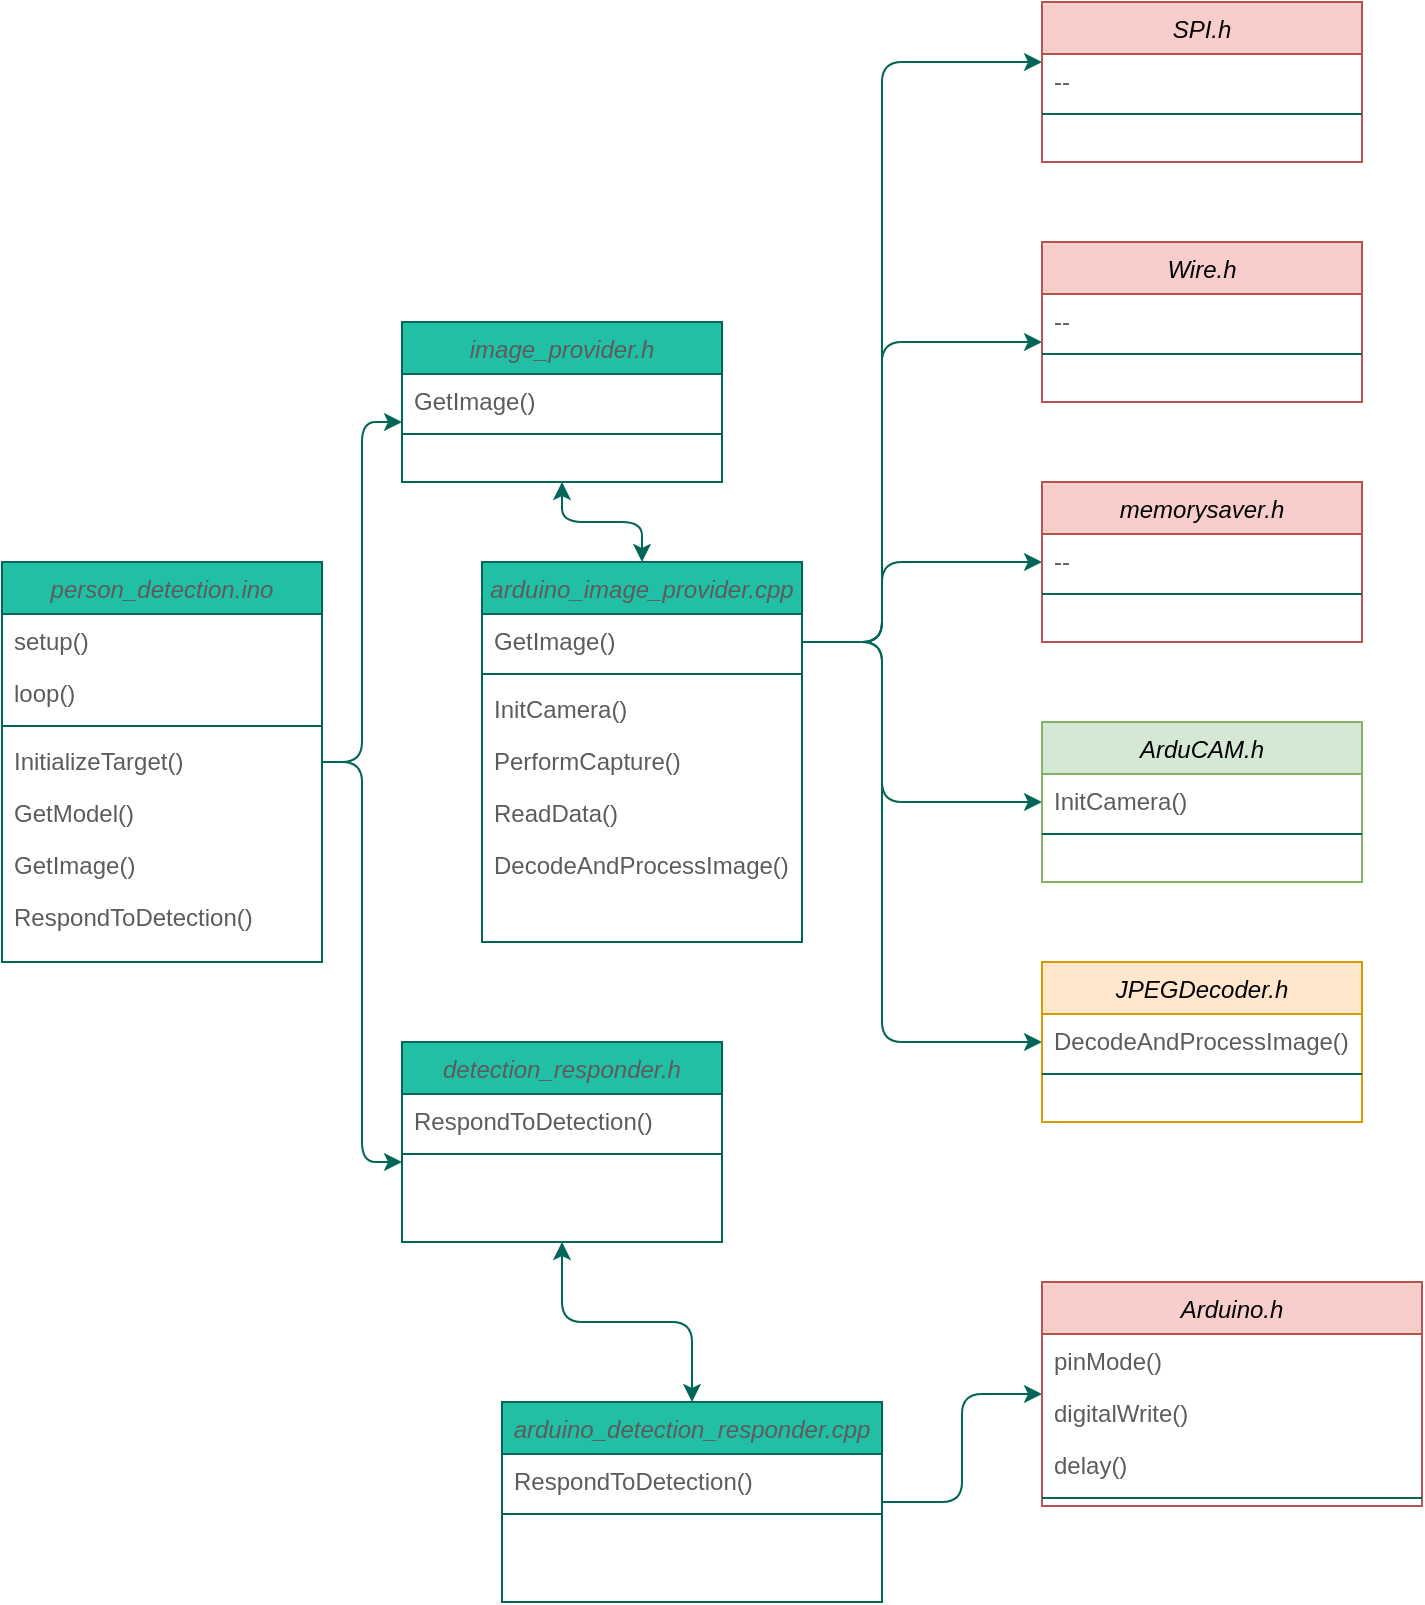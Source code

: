 <mxfile version="15.5.4" type="device"><diagram id="C5RBs43oDa-KdzZeNtuy" name="Page-1"><mxGraphModel dx="1422" dy="762" grid="1" gridSize="10" guides="1" tooltips="1" connect="1" arrows="1" fold="1" page="1" pageScale="1" pageWidth="827" pageHeight="1169" math="0" shadow="0"><root><mxCell id="WIyWlLk6GJQsqaUBKTNV-0"/><mxCell id="WIyWlLk6GJQsqaUBKTNV-1" parent="WIyWlLk6GJQsqaUBKTNV-0"/><mxCell id="P56-mWYjxbJa2kolHA1v-29" value="" style="edgeStyle=orthogonalEdgeStyle;curved=0;rounded=1;sketch=0;orthogonalLoop=1;jettySize=auto;html=1;fontColor=#5C5C5C;strokeColor=#006658;fillColor=#21C0A5;" parent="WIyWlLk6GJQsqaUBKTNV-1" source="zkfFHV4jXpPFQw0GAbJ--0" target="P56-mWYjxbJa2kolHA1v-21" edge="1"><mxGeometry relative="1" as="geometry"><Array as="points"><mxPoint x="220" y="460"/><mxPoint x="220" y="290"/></Array></mxGeometry></mxCell><mxCell id="P56-mWYjxbJa2kolHA1v-81" value="" style="edgeStyle=orthogonalEdgeStyle;curved=0;rounded=1;sketch=0;orthogonalLoop=1;jettySize=auto;html=1;fontColor=#5C5C5C;startArrow=none;startFill=0;strokeColor=#006658;fillColor=#21C0A5;" parent="WIyWlLk6GJQsqaUBKTNV-1" source="zkfFHV4jXpPFQw0GAbJ--0" target="P56-mWYjxbJa2kolHA1v-73" edge="1"><mxGeometry relative="1" as="geometry"><Array as="points"><mxPoint x="220" y="460"/><mxPoint x="220" y="660"/></Array></mxGeometry></mxCell><mxCell id="zkfFHV4jXpPFQw0GAbJ--0" value="person_detection.ino&#10;" style="swimlane;fontStyle=2;align=center;verticalAlign=top;childLayout=stackLayout;horizontal=1;startSize=26;horizontalStack=0;resizeParent=1;resizeLast=0;collapsible=1;marginBottom=0;rounded=0;shadow=0;strokeWidth=1;fillColor=#21C0A5;strokeColor=#006658;fontColor=#5C5C5C;direction=east;" parent="WIyWlLk6GJQsqaUBKTNV-1" vertex="1"><mxGeometry x="40" y="360" width="160" height="200" as="geometry"><mxRectangle x="230" y="140" width="160" height="26" as="alternateBounds"/></mxGeometry></mxCell><mxCell id="zkfFHV4jXpPFQw0GAbJ--1" value="setup()" style="text;align=left;verticalAlign=top;spacingLeft=4;spacingRight=4;overflow=hidden;rotatable=0;points=[[0,0.5],[1,0.5]];portConstraint=eastwest;fontColor=#5C5C5C;" parent="zkfFHV4jXpPFQw0GAbJ--0" vertex="1"><mxGeometry y="26" width="160" height="26" as="geometry"/></mxCell><mxCell id="zkfFHV4jXpPFQw0GAbJ--2" value="loop()" style="text;align=left;verticalAlign=top;spacingLeft=4;spacingRight=4;overflow=hidden;rotatable=0;points=[[0,0.5],[1,0.5]];portConstraint=eastwest;rounded=0;shadow=0;html=0;fontColor=#5C5C5C;" parent="zkfFHV4jXpPFQw0GAbJ--0" vertex="1"><mxGeometry y="52" width="160" height="26" as="geometry"/></mxCell><mxCell id="zkfFHV4jXpPFQw0GAbJ--4" value="" style="line;html=1;strokeWidth=1;align=left;verticalAlign=middle;spacingTop=-1;spacingLeft=3;spacingRight=3;rotatable=0;labelPosition=right;points=[];portConstraint=eastwest;fillColor=#21C0A5;strokeColor=#006658;fontColor=#5C5C5C;" parent="zkfFHV4jXpPFQw0GAbJ--0" vertex="1"><mxGeometry y="78" width="160" height="8" as="geometry"/></mxCell><mxCell id="zkfFHV4jXpPFQw0GAbJ--5" value="InitializeTarget()" style="text;align=left;verticalAlign=top;spacingLeft=4;spacingRight=4;overflow=hidden;rotatable=0;points=[[0,0.5],[1,0.5]];portConstraint=eastwest;fontColor=#5C5C5C;" parent="zkfFHV4jXpPFQw0GAbJ--0" vertex="1"><mxGeometry y="86" width="160" height="26" as="geometry"/></mxCell><mxCell id="P56-mWYjxbJa2kolHA1v-0" value="GetModel()" style="text;strokeColor=none;fillColor=none;align=left;verticalAlign=top;spacingLeft=4;spacingRight=4;overflow=hidden;rotatable=0;points=[[0,0.5],[1,0.5]];portConstraint=eastwest;fontColor=#5C5C5C;" parent="zkfFHV4jXpPFQw0GAbJ--0" vertex="1"><mxGeometry y="112" width="160" height="26" as="geometry"/></mxCell><mxCell id="P56-mWYjxbJa2kolHA1v-1" value="GetImage()" style="text;strokeColor=none;fillColor=none;align=left;verticalAlign=top;spacingLeft=4;spacingRight=4;overflow=hidden;rotatable=0;points=[[0,0.5],[1,0.5]];portConstraint=eastwest;fontColor=#5C5C5C;" parent="zkfFHV4jXpPFQw0GAbJ--0" vertex="1"><mxGeometry y="138" width="160" height="26" as="geometry"/></mxCell><mxCell id="P56-mWYjxbJa2kolHA1v-2" value="RespondToDetection()" style="text;strokeColor=none;fillColor=none;align=left;verticalAlign=top;spacingLeft=4;spacingRight=4;overflow=hidden;rotatable=0;points=[[0,0.5],[1,0.5]];portConstraint=eastwest;rounded=0;sketch=0;fontColor=#5C5C5C;" parent="zkfFHV4jXpPFQw0GAbJ--0" vertex="1"><mxGeometry y="164" width="160" height="26" as="geometry"/></mxCell><mxCell id="P56-mWYjxbJa2kolHA1v-33" value="" style="edgeStyle=orthogonalEdgeStyle;curved=0;rounded=1;sketch=0;orthogonalLoop=1;jettySize=auto;html=1;fontColor=#5C5C5C;strokeColor=#006658;fillColor=#21C0A5;startArrow=classic;startFill=1;" parent="WIyWlLk6GJQsqaUBKTNV-1" source="P56-mWYjxbJa2kolHA1v-21" target="P56-mWYjxbJa2kolHA1v-30" edge="1"><mxGeometry relative="1" as="geometry"/></mxCell><mxCell id="P56-mWYjxbJa2kolHA1v-21" value="image_provider.h" style="swimlane;fontStyle=2;align=center;verticalAlign=top;childLayout=stackLayout;horizontal=1;startSize=26;horizontalStack=0;resizeParent=1;resizeLast=0;collapsible=1;marginBottom=0;rounded=0;shadow=0;strokeWidth=1;fillColor=#21C0A5;strokeColor=#006658;fontColor=#5C5C5C;direction=east;" parent="WIyWlLk6GJQsqaUBKTNV-1" vertex="1"><mxGeometry x="240" y="240" width="160" height="80" as="geometry"><mxRectangle x="230" y="140" width="160" height="26" as="alternateBounds"/></mxGeometry></mxCell><mxCell id="P56-mWYjxbJa2kolHA1v-22" value="GetImage()" style="text;align=left;verticalAlign=top;spacingLeft=4;spacingRight=4;overflow=hidden;rotatable=0;points=[[0,0.5],[1,0.5]];portConstraint=eastwest;fontColor=#5C5C5C;" parent="P56-mWYjxbJa2kolHA1v-21" vertex="1"><mxGeometry y="26" width="160" height="26" as="geometry"/></mxCell><mxCell id="P56-mWYjxbJa2kolHA1v-24" value="" style="line;html=1;strokeWidth=1;align=left;verticalAlign=middle;spacingTop=-1;spacingLeft=3;spacingRight=3;rotatable=0;labelPosition=right;points=[];portConstraint=eastwest;fillColor=#21C0A5;strokeColor=#006658;fontColor=#5C5C5C;" parent="P56-mWYjxbJa2kolHA1v-21" vertex="1"><mxGeometry y="52" width="160" height="8" as="geometry"/></mxCell><mxCell id="P56-mWYjxbJa2kolHA1v-41" value="" style="edgeStyle=orthogonalEdgeStyle;curved=0;rounded=1;sketch=0;orthogonalLoop=1;jettySize=auto;html=1;fontColor=#5C5C5C;startArrow=none;startFill=0;strokeColor=#006658;fillColor=#21C0A5;" parent="WIyWlLk6GJQsqaUBKTNV-1" source="P56-mWYjxbJa2kolHA1v-30" target="P56-mWYjxbJa2kolHA1v-38" edge="1"><mxGeometry relative="1" as="geometry"><Array as="points"><mxPoint x="480" y="400"/><mxPoint x="480" y="110"/></Array></mxGeometry></mxCell><mxCell id="P56-mWYjxbJa2kolHA1v-49" value="" style="edgeStyle=orthogonalEdgeStyle;curved=0;rounded=1;sketch=0;orthogonalLoop=1;jettySize=auto;html=1;fontColor=#5C5C5C;startArrow=none;startFill=0;strokeColor=#006658;fillColor=#21C0A5;" parent="WIyWlLk6GJQsqaUBKTNV-1" source="P56-mWYjxbJa2kolHA1v-30" target="P56-mWYjxbJa2kolHA1v-46" edge="1"><mxGeometry relative="1" as="geometry"><Array as="points"><mxPoint x="480" y="400"/><mxPoint x="480" y="250"/></Array></mxGeometry></mxCell><mxCell id="P56-mWYjxbJa2kolHA1v-53" value="" style="edgeStyle=orthogonalEdgeStyle;curved=0;rounded=1;sketch=0;orthogonalLoop=1;jettySize=auto;html=1;fontColor=#5C5C5C;startArrow=none;startFill=0;strokeColor=#006658;fillColor=#21C0A5;" parent="WIyWlLk6GJQsqaUBKTNV-1" source="P56-mWYjxbJa2kolHA1v-30" target="P56-mWYjxbJa2kolHA1v-50" edge="1"><mxGeometry relative="1" as="geometry"><Array as="points"><mxPoint x="480" y="400"/><mxPoint x="480" y="360"/></Array></mxGeometry></mxCell><mxCell id="P56-mWYjxbJa2kolHA1v-58" value="" style="edgeStyle=orthogonalEdgeStyle;curved=0;rounded=1;sketch=0;orthogonalLoop=1;jettySize=auto;html=1;fontColor=#5C5C5C;startArrow=none;startFill=0;strokeColor=#006658;fillColor=#21C0A5;" parent="WIyWlLk6GJQsqaUBKTNV-1" source="P56-mWYjxbJa2kolHA1v-30" target="P56-mWYjxbJa2kolHA1v-55" edge="1"><mxGeometry relative="1" as="geometry"><Array as="points"><mxPoint x="480" y="400"/><mxPoint x="480" y="480"/></Array></mxGeometry></mxCell><mxCell id="P56-mWYjxbJa2kolHA1v-64" value="" style="edgeStyle=orthogonalEdgeStyle;curved=0;rounded=1;sketch=0;orthogonalLoop=1;jettySize=auto;html=1;fontColor=#5C5C5C;startArrow=none;startFill=0;strokeColor=#006658;fillColor=#21C0A5;" parent="WIyWlLk6GJQsqaUBKTNV-1" source="P56-mWYjxbJa2kolHA1v-30" target="P56-mWYjxbJa2kolHA1v-61" edge="1"><mxGeometry relative="1" as="geometry"><Array as="points"><mxPoint x="480" y="400"/><mxPoint x="480" y="600"/></Array></mxGeometry></mxCell><mxCell id="P56-mWYjxbJa2kolHA1v-30" value="arduino_image_provider.cpp" style="swimlane;fontStyle=2;align=center;verticalAlign=top;childLayout=stackLayout;horizontal=1;startSize=26;horizontalStack=0;resizeParent=1;resizeLast=0;collapsible=1;marginBottom=0;rounded=0;shadow=0;strokeWidth=1;fillColor=#21C0A5;strokeColor=#006658;fontColor=#5C5C5C;direction=east;" parent="WIyWlLk6GJQsqaUBKTNV-1" vertex="1"><mxGeometry x="280" y="360" width="160" height="190" as="geometry"><mxRectangle x="230" y="140" width="160" height="26" as="alternateBounds"/></mxGeometry></mxCell><mxCell id="P56-mWYjxbJa2kolHA1v-31" value="GetImage()" style="text;align=left;verticalAlign=top;spacingLeft=4;spacingRight=4;overflow=hidden;rotatable=0;points=[[0,0.5],[1,0.5]];portConstraint=eastwest;fontColor=#5C5C5C;" parent="P56-mWYjxbJa2kolHA1v-30" vertex="1"><mxGeometry y="26" width="160" height="26" as="geometry"/></mxCell><mxCell id="P56-mWYjxbJa2kolHA1v-32" value="" style="line;html=1;strokeWidth=1;align=left;verticalAlign=middle;spacingTop=-1;spacingLeft=3;spacingRight=3;rotatable=0;labelPosition=right;points=[];portConstraint=eastwest;fillColor=#21C0A5;strokeColor=#006658;fontColor=#5C5C5C;" parent="P56-mWYjxbJa2kolHA1v-30" vertex="1"><mxGeometry y="52" width="160" height="8" as="geometry"/></mxCell><mxCell id="P56-mWYjxbJa2kolHA1v-72" value="InitCamera()" style="text;align=left;verticalAlign=top;spacingLeft=4;spacingRight=4;overflow=hidden;rotatable=0;points=[[0,0.5],[1,0.5]];portConstraint=eastwest;fontColor=#5C5C5C;" parent="P56-mWYjxbJa2kolHA1v-30" vertex="1"><mxGeometry y="60" width="160" height="26" as="geometry"/></mxCell><mxCell id="P56-mWYjxbJa2kolHA1v-66" value="PerformCapture()" style="text;strokeColor=none;fillColor=none;align=left;verticalAlign=top;spacingLeft=4;spacingRight=4;overflow=hidden;rotatable=0;points=[[0,0.5],[1,0.5]];portConstraint=eastwest;rounded=0;sketch=0;fontColor=#5C5C5C;" parent="P56-mWYjxbJa2kolHA1v-30" vertex="1"><mxGeometry y="86" width="160" height="26" as="geometry"/></mxCell><mxCell id="P56-mWYjxbJa2kolHA1v-67" value="ReadData()" style="text;strokeColor=none;fillColor=none;align=left;verticalAlign=top;spacingLeft=4;spacingRight=4;overflow=hidden;rotatable=0;points=[[0,0.5],[1,0.5]];portConstraint=eastwest;rounded=0;sketch=0;fontColor=#5C5C5C;" parent="P56-mWYjxbJa2kolHA1v-30" vertex="1"><mxGeometry y="112" width="160" height="26" as="geometry"/></mxCell><mxCell id="P56-mWYjxbJa2kolHA1v-68" value="DecodeAndProcessImage()" style="text;strokeColor=none;fillColor=none;align=left;verticalAlign=top;spacingLeft=4;spacingRight=4;overflow=hidden;rotatable=0;points=[[0,0.5],[1,0.5]];portConstraint=eastwest;rounded=0;sketch=0;fontColor=#5C5C5C;" parent="P56-mWYjxbJa2kolHA1v-30" vertex="1"><mxGeometry y="138" width="160" height="26" as="geometry"/></mxCell><mxCell id="P56-mWYjxbJa2kolHA1v-38" value="SPI.h" style="swimlane;fontStyle=2;align=center;verticalAlign=top;childLayout=stackLayout;horizontal=1;startSize=26;horizontalStack=0;resizeParent=1;resizeLast=0;collapsible=1;marginBottom=0;rounded=0;shadow=0;strokeWidth=1;fillColor=#f8cecc;strokeColor=#b85450;direction=east;" parent="WIyWlLk6GJQsqaUBKTNV-1" vertex="1"><mxGeometry x="560" y="80" width="160" height="80" as="geometry"><mxRectangle x="230" y="140" width="160" height="26" as="alternateBounds"/></mxGeometry></mxCell><mxCell id="P56-mWYjxbJa2kolHA1v-39" value="--" style="text;align=left;verticalAlign=top;spacingLeft=4;spacingRight=4;overflow=hidden;rotatable=0;points=[[0,0.5],[1,0.5]];portConstraint=eastwest;fontColor=#5C5C5C;" parent="P56-mWYjxbJa2kolHA1v-38" vertex="1"><mxGeometry y="26" width="160" height="26" as="geometry"/></mxCell><mxCell id="P56-mWYjxbJa2kolHA1v-40" value="" style="line;html=1;strokeWidth=1;align=left;verticalAlign=middle;spacingTop=-1;spacingLeft=3;spacingRight=3;rotatable=0;labelPosition=right;points=[];portConstraint=eastwest;fillColor=#21C0A5;strokeColor=#006658;fontColor=#5C5C5C;" parent="P56-mWYjxbJa2kolHA1v-38" vertex="1"><mxGeometry y="52" width="160" height="8" as="geometry"/></mxCell><mxCell id="P56-mWYjxbJa2kolHA1v-46" value="Wire.h" style="swimlane;fontStyle=2;align=center;verticalAlign=top;childLayout=stackLayout;horizontal=1;startSize=26;horizontalStack=0;resizeParent=1;resizeLast=0;collapsible=1;marginBottom=0;rounded=0;shadow=0;strokeWidth=1;fillColor=#f8cecc;strokeColor=#b85450;direction=east;" parent="WIyWlLk6GJQsqaUBKTNV-1" vertex="1"><mxGeometry x="560" y="200" width="160" height="80" as="geometry"><mxRectangle x="230" y="140" width="160" height="26" as="alternateBounds"/></mxGeometry></mxCell><mxCell id="P56-mWYjxbJa2kolHA1v-47" value="--" style="text;align=left;verticalAlign=top;spacingLeft=4;spacingRight=4;overflow=hidden;rotatable=0;points=[[0,0.5],[1,0.5]];portConstraint=eastwest;fontColor=#5C5C5C;" parent="P56-mWYjxbJa2kolHA1v-46" vertex="1"><mxGeometry y="26" width="160" height="26" as="geometry"/></mxCell><mxCell id="P56-mWYjxbJa2kolHA1v-48" value="" style="line;html=1;strokeWidth=1;align=left;verticalAlign=middle;spacingTop=-1;spacingLeft=3;spacingRight=3;rotatable=0;labelPosition=right;points=[];portConstraint=eastwest;fillColor=#21C0A5;strokeColor=#006658;fontColor=#5C5C5C;" parent="P56-mWYjxbJa2kolHA1v-46" vertex="1"><mxGeometry y="52" width="160" height="8" as="geometry"/></mxCell><mxCell id="P56-mWYjxbJa2kolHA1v-50" value="memorysaver.h" style="swimlane;fontStyle=2;align=center;verticalAlign=top;childLayout=stackLayout;horizontal=1;startSize=26;horizontalStack=0;resizeParent=1;resizeLast=0;collapsible=1;marginBottom=0;rounded=0;shadow=0;strokeWidth=1;fillColor=#f8cecc;strokeColor=#b85450;direction=east;" parent="WIyWlLk6GJQsqaUBKTNV-1" vertex="1"><mxGeometry x="560" y="320" width="160" height="80" as="geometry"><mxRectangle x="230" y="140" width="160" height="26" as="alternateBounds"/></mxGeometry></mxCell><mxCell id="P56-mWYjxbJa2kolHA1v-51" value="--" style="text;align=left;verticalAlign=top;spacingLeft=4;spacingRight=4;overflow=hidden;rotatable=0;points=[[0,0.5],[1,0.5]];portConstraint=eastwest;fontColor=#5C5C5C;" parent="P56-mWYjxbJa2kolHA1v-50" vertex="1"><mxGeometry y="26" width="160" height="26" as="geometry"/></mxCell><mxCell id="P56-mWYjxbJa2kolHA1v-52" value="" style="line;html=1;strokeWidth=1;align=left;verticalAlign=middle;spacingTop=-1;spacingLeft=3;spacingRight=3;rotatable=0;labelPosition=right;points=[];portConstraint=eastwest;fillColor=#21C0A5;strokeColor=#006658;fontColor=#5C5C5C;" parent="P56-mWYjxbJa2kolHA1v-50" vertex="1"><mxGeometry y="52" width="160" height="8" as="geometry"/></mxCell><mxCell id="P56-mWYjxbJa2kolHA1v-55" value="ArduCAM.h" style="swimlane;fontStyle=2;align=center;verticalAlign=top;childLayout=stackLayout;horizontal=1;startSize=26;horizontalStack=0;resizeParent=1;resizeLast=0;collapsible=1;marginBottom=0;rounded=0;shadow=0;strokeWidth=1;fillColor=#d5e8d4;strokeColor=#82b366;direction=east;" parent="WIyWlLk6GJQsqaUBKTNV-1" vertex="1"><mxGeometry x="560" y="440" width="160" height="80" as="geometry"><mxRectangle x="230" y="140" width="160" height="26" as="alternateBounds"/></mxGeometry></mxCell><mxCell id="P56-mWYjxbJa2kolHA1v-56" value="InitCamera()" style="text;align=left;verticalAlign=top;spacingLeft=4;spacingRight=4;overflow=hidden;rotatable=0;points=[[0,0.5],[1,0.5]];portConstraint=eastwest;fontColor=#5C5C5C;" parent="P56-mWYjxbJa2kolHA1v-55" vertex="1"><mxGeometry y="26" width="160" height="26" as="geometry"/></mxCell><mxCell id="P56-mWYjxbJa2kolHA1v-57" value="" style="line;html=1;strokeWidth=1;align=left;verticalAlign=middle;spacingTop=-1;spacingLeft=3;spacingRight=3;rotatable=0;labelPosition=right;points=[];portConstraint=eastwest;fillColor=#21C0A5;strokeColor=#006658;fontColor=#5C5C5C;" parent="P56-mWYjxbJa2kolHA1v-55" vertex="1"><mxGeometry y="52" width="160" height="8" as="geometry"/></mxCell><mxCell id="P56-mWYjxbJa2kolHA1v-61" value="JPEGDecoder.h" style="swimlane;fontStyle=2;align=center;verticalAlign=top;childLayout=stackLayout;horizontal=1;startSize=26;horizontalStack=0;resizeParent=1;resizeLast=0;collapsible=1;marginBottom=0;rounded=0;shadow=0;strokeWidth=1;fillColor=#ffe6cc;strokeColor=#d79b00;direction=east;" parent="WIyWlLk6GJQsqaUBKTNV-1" vertex="1"><mxGeometry x="560" y="560" width="160" height="80" as="geometry"><mxRectangle x="230" y="140" width="160" height="26" as="alternateBounds"/></mxGeometry></mxCell><mxCell id="P56-mWYjxbJa2kolHA1v-62" value="DecodeAndProcessImage()" style="text;align=left;verticalAlign=top;spacingLeft=4;spacingRight=4;overflow=hidden;rotatable=0;points=[[0,0.5],[1,0.5]];portConstraint=eastwest;fontColor=#5C5C5C;" parent="P56-mWYjxbJa2kolHA1v-61" vertex="1"><mxGeometry y="26" width="160" height="26" as="geometry"/></mxCell><mxCell id="P56-mWYjxbJa2kolHA1v-63" value="" style="line;html=1;strokeWidth=1;align=left;verticalAlign=middle;spacingTop=-1;spacingLeft=3;spacingRight=3;rotatable=0;labelPosition=right;points=[];portConstraint=eastwest;fillColor=#21C0A5;strokeColor=#006658;fontColor=#5C5C5C;" parent="P56-mWYjxbJa2kolHA1v-61" vertex="1"><mxGeometry y="52" width="160" height="8" as="geometry"/></mxCell><mxCell id="P56-mWYjxbJa2kolHA1v-85" value="" style="edgeStyle=orthogonalEdgeStyle;curved=0;rounded=1;sketch=0;orthogonalLoop=1;jettySize=auto;html=1;fontColor=#5C5C5C;startArrow=classic;startFill=1;strokeColor=#006658;fillColor=#21C0A5;" parent="WIyWlLk6GJQsqaUBKTNV-1" source="P56-mWYjxbJa2kolHA1v-73" target="P56-mWYjxbJa2kolHA1v-82" edge="1"><mxGeometry relative="1" as="geometry"/></mxCell><mxCell id="P56-mWYjxbJa2kolHA1v-73" value="detection_responder.h" style="swimlane;fontStyle=2;align=center;verticalAlign=top;childLayout=stackLayout;horizontal=1;startSize=26;horizontalStack=0;resizeParent=1;resizeLast=0;collapsible=1;marginBottom=0;rounded=0;shadow=0;strokeWidth=1;fillColor=#21C0A5;strokeColor=#006658;fontColor=#5C5C5C;direction=east;" parent="WIyWlLk6GJQsqaUBKTNV-1" vertex="1"><mxGeometry x="240" y="600" width="160" height="100" as="geometry"><mxRectangle x="230" y="140" width="160" height="26" as="alternateBounds"/></mxGeometry></mxCell><mxCell id="P56-mWYjxbJa2kolHA1v-74" value="RespondToDetection()" style="text;align=left;verticalAlign=top;spacingLeft=4;spacingRight=4;overflow=hidden;rotatable=0;points=[[0,0.5],[1,0.5]];portConstraint=eastwest;fontColor=#5C5C5C;" parent="P56-mWYjxbJa2kolHA1v-73" vertex="1"><mxGeometry y="26" width="160" height="26" as="geometry"/></mxCell><mxCell id="P56-mWYjxbJa2kolHA1v-76" value="" style="line;html=1;strokeWidth=1;align=left;verticalAlign=middle;spacingTop=-1;spacingLeft=3;spacingRight=3;rotatable=0;labelPosition=right;points=[];portConstraint=eastwest;fillColor=#21C0A5;strokeColor=#006658;fontColor=#5C5C5C;" parent="P56-mWYjxbJa2kolHA1v-73" vertex="1"><mxGeometry y="52" width="160" height="8" as="geometry"/></mxCell><mxCell id="P56-mWYjxbJa2kolHA1v-89" value="" style="edgeStyle=orthogonalEdgeStyle;curved=0;rounded=1;sketch=0;orthogonalLoop=1;jettySize=auto;html=1;fontColor=#5C5C5C;startArrow=none;startFill=0;strokeColor=#006658;fillColor=#21C0A5;" parent="WIyWlLk6GJQsqaUBKTNV-1" source="P56-mWYjxbJa2kolHA1v-82" target="P56-mWYjxbJa2kolHA1v-86" edge="1"><mxGeometry relative="1" as="geometry"/></mxCell><mxCell id="P56-mWYjxbJa2kolHA1v-82" value="arduino_detection_responder.cpp" style="swimlane;fontStyle=2;align=center;verticalAlign=top;childLayout=stackLayout;horizontal=1;startSize=26;horizontalStack=0;resizeParent=1;resizeLast=0;collapsible=1;marginBottom=0;rounded=0;shadow=0;strokeWidth=1;fillColor=#21C0A5;strokeColor=#006658;fontColor=#5C5C5C;direction=east;" parent="WIyWlLk6GJQsqaUBKTNV-1" vertex="1"><mxGeometry x="290" y="780" width="190" height="100" as="geometry"><mxRectangle x="230" y="140" width="160" height="26" as="alternateBounds"/></mxGeometry></mxCell><mxCell id="P56-mWYjxbJa2kolHA1v-83" value="RespondToDetection()" style="text;align=left;verticalAlign=top;spacingLeft=4;spacingRight=4;overflow=hidden;rotatable=0;points=[[0,0.5],[1,0.5]];portConstraint=eastwest;fontColor=#5C5C5C;" parent="P56-mWYjxbJa2kolHA1v-82" vertex="1"><mxGeometry y="26" width="190" height="26" as="geometry"/></mxCell><mxCell id="P56-mWYjxbJa2kolHA1v-84" value="" style="line;html=1;strokeWidth=1;align=left;verticalAlign=middle;spacingTop=-1;spacingLeft=3;spacingRight=3;rotatable=0;labelPosition=right;points=[];portConstraint=eastwest;fillColor=#21C0A5;strokeColor=#006658;fontColor=#5C5C5C;" parent="P56-mWYjxbJa2kolHA1v-82" vertex="1"><mxGeometry y="52" width="190" height="8" as="geometry"/></mxCell><mxCell id="P56-mWYjxbJa2kolHA1v-86" value="Arduino.h" style="swimlane;fontStyle=2;align=center;verticalAlign=top;childLayout=stackLayout;horizontal=1;startSize=26;horizontalStack=0;resizeParent=1;resizeLast=0;collapsible=1;marginBottom=0;rounded=0;shadow=0;strokeWidth=1;fillColor=#f8cecc;strokeColor=#b85450;direction=east;" parent="WIyWlLk6GJQsqaUBKTNV-1" vertex="1"><mxGeometry x="560" y="720" width="190" height="112" as="geometry"><mxRectangle x="230" y="140" width="160" height="26" as="alternateBounds"/></mxGeometry></mxCell><mxCell id="P56-mWYjxbJa2kolHA1v-87" value="pinMode()" style="text;align=left;verticalAlign=top;spacingLeft=4;spacingRight=4;overflow=hidden;rotatable=0;points=[[0,0.5],[1,0.5]];portConstraint=eastwest;fontColor=#5C5C5C;" parent="P56-mWYjxbJa2kolHA1v-86" vertex="1"><mxGeometry y="26" width="190" height="26" as="geometry"/></mxCell><mxCell id="P56-mWYjxbJa2kolHA1v-90" value="digitalWrite()" style="text;align=left;verticalAlign=top;spacingLeft=4;spacingRight=4;overflow=hidden;rotatable=0;points=[[0,0.5],[1,0.5]];portConstraint=eastwest;fontColor=#5C5C5C;" parent="P56-mWYjxbJa2kolHA1v-86" vertex="1"><mxGeometry y="52" width="190" height="26" as="geometry"/></mxCell><mxCell id="P56-mWYjxbJa2kolHA1v-91" value="delay()" style="text;align=left;verticalAlign=top;spacingLeft=4;spacingRight=4;overflow=hidden;rotatable=0;points=[[0,0.5],[1,0.5]];portConstraint=eastwest;fontColor=#5C5C5C;" parent="P56-mWYjxbJa2kolHA1v-86" vertex="1"><mxGeometry y="78" width="190" height="26" as="geometry"/></mxCell><mxCell id="P56-mWYjxbJa2kolHA1v-88" value="" style="line;html=1;strokeWidth=1;align=left;verticalAlign=middle;spacingTop=-1;spacingLeft=3;spacingRight=3;rotatable=0;labelPosition=right;points=[];portConstraint=eastwest;fillColor=#21C0A5;strokeColor=#006658;fontColor=#5C5C5C;" parent="P56-mWYjxbJa2kolHA1v-86" vertex="1"><mxGeometry y="104" width="190" height="8" as="geometry"/></mxCell></root></mxGraphModel></diagram></mxfile>